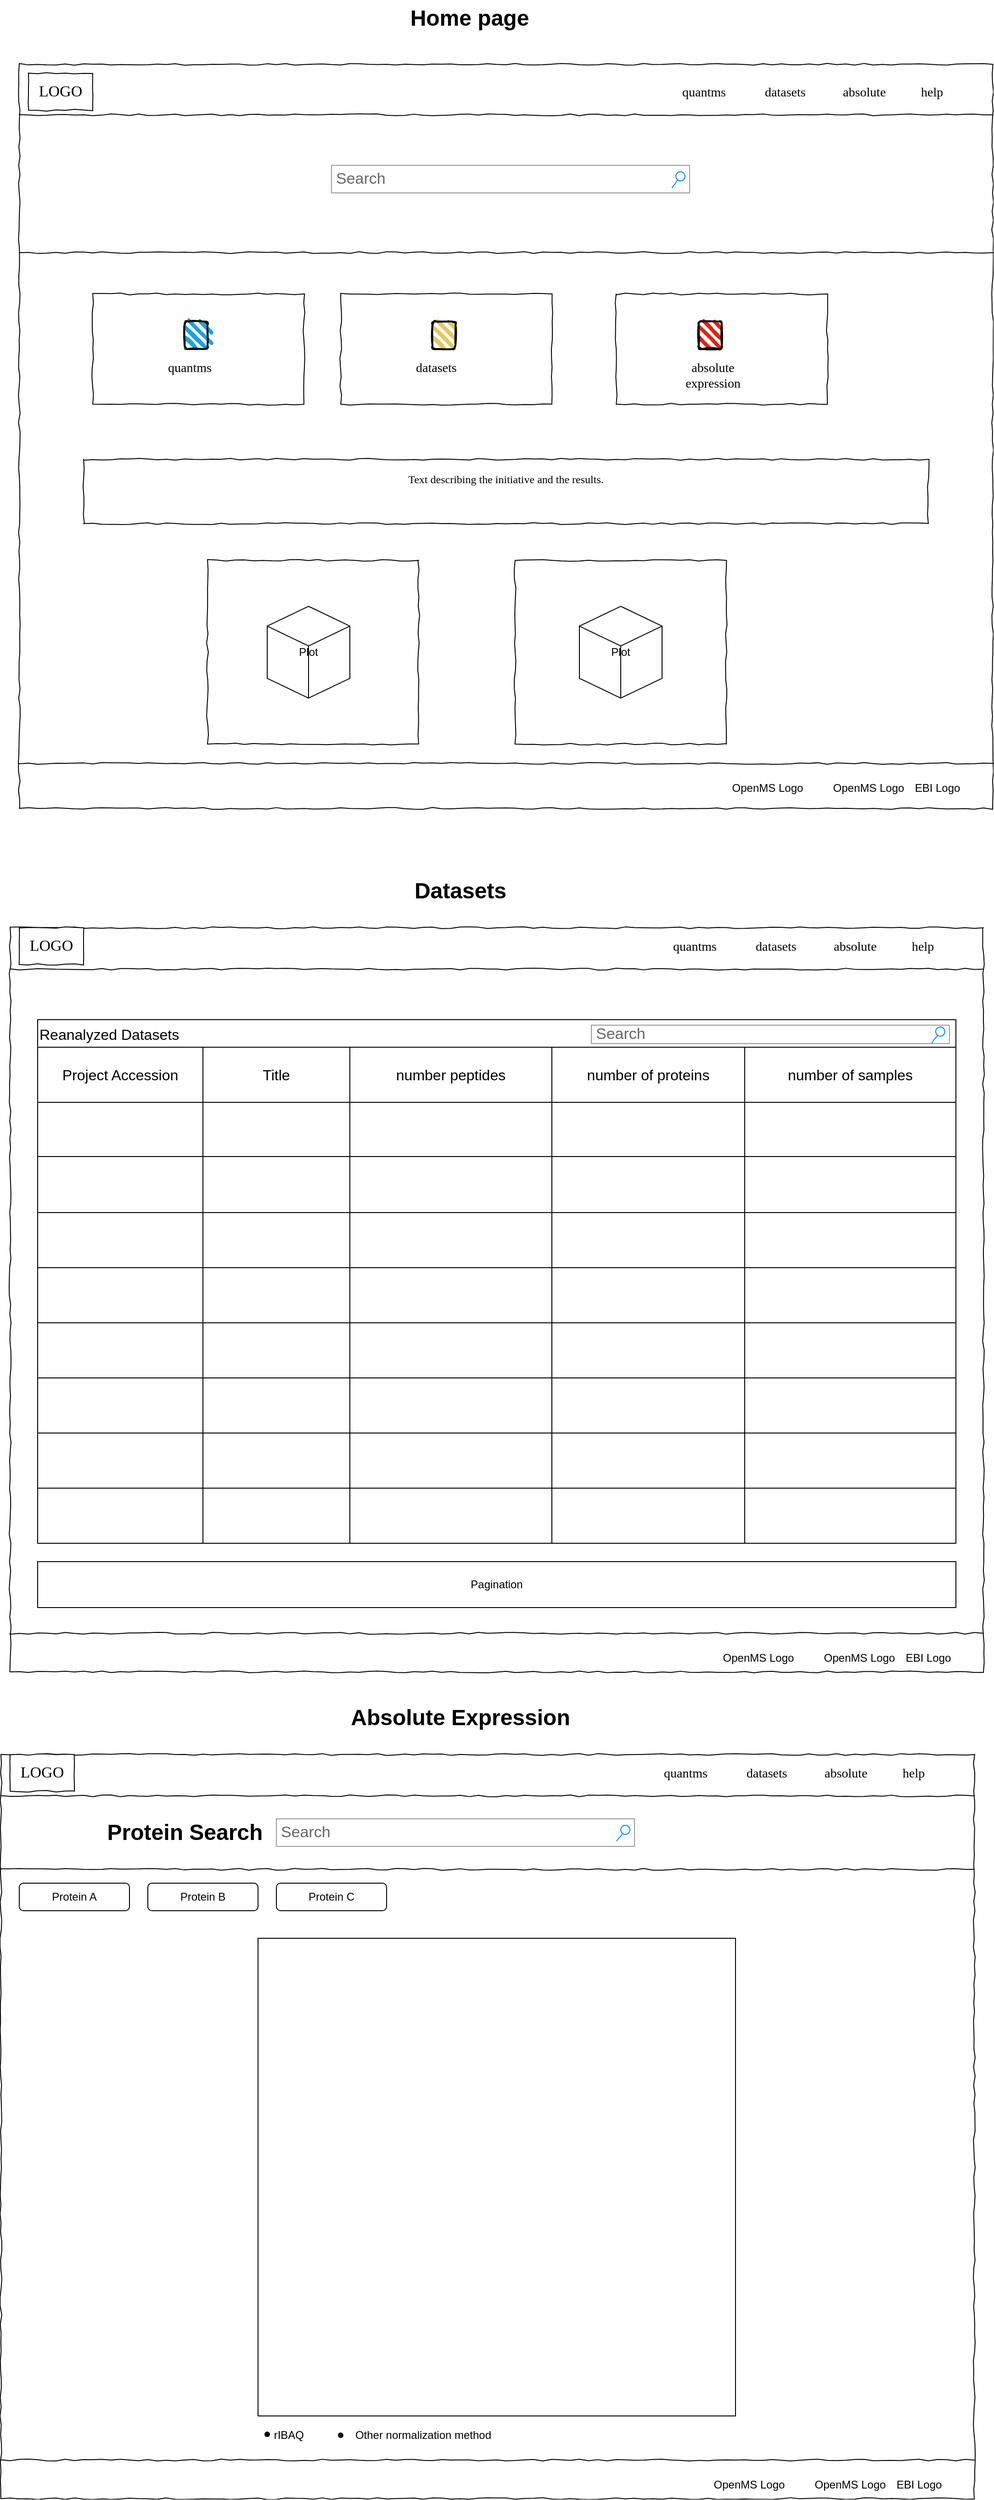 <mxfile version="21.6.5" type="github">
  <diagram name="Page-1" id="03018318-947c-dd8e-b7a3-06fadd420f32">
    <mxGraphModel dx="2074" dy="2013" grid="1" gridSize="10" guides="1" tooltips="1" connect="1" arrows="1" fold="1" page="1" pageScale="1" pageWidth="1100" pageHeight="850" background="#ffffff" math="0" shadow="0">
      <root>
        <mxCell id="0" />
        <mxCell id="1" parent="0" />
        <mxCell id="677b7b8949515195-1" value="" style="whiteSpace=wrap;html=1;rounded=0;shadow=0;labelBackgroundColor=none;strokeColor=#000000;strokeWidth=1;fillColor=none;fontFamily=Verdana;fontSize=12;fontColor=#000000;align=center;comic=1;" parent="1" vertex="1">
          <mxGeometry x="20" y="20" width="1060" height="810" as="geometry" />
        </mxCell>
        <mxCell id="677b7b8949515195-3" value="Search" style="strokeWidth=1;shadow=0;dashed=0;align=center;html=1;shape=mxgraph.mockup.forms.searchBox;strokeColor=#999999;mainText=;strokeColor2=#008cff;fontColor=#666666;fontSize=17;align=left;spacingLeft=3;rounded=0;labelBackgroundColor=none;comic=1;" parent="1" vertex="1">
          <mxGeometry x="360" y="130" width="390" height="30" as="geometry" />
        </mxCell>
        <mxCell id="677b7b8949515195-15" value="&lt;div style=&quot;text-align: justify&quot;&gt;Text describing the initiative and the results.&lt;/div&gt;" style="whiteSpace=wrap;html=1;rounded=0;shadow=0;labelBackgroundColor=none;strokeWidth=1;fillColor=none;fontFamily=Verdana;fontSize=12;align=center;verticalAlign=top;spacing=10;comic=1;" parent="1" vertex="1">
          <mxGeometry x="90" y="450" width="920" height="70" as="geometry" />
        </mxCell>
        <mxCell id="yzn5Dcp2r0DAvpw1gpCk-1" value="" style="line;strokeWidth=1;html=1;rounded=0;shadow=0;labelBackgroundColor=none;fillColor=none;fontFamily=Verdana;fontSize=14;fontColor=#000000;align=center;comic=1;" vertex="1" parent="1">
          <mxGeometry x="20" y="200" width="1060" height="50" as="geometry" />
        </mxCell>
        <mxCell id="yzn5Dcp2r0DAvpw1gpCk-4" value="" style="group" vertex="1" connectable="0" parent="1">
          <mxGeometry x="100" y="270" width="230" height="120" as="geometry" />
        </mxCell>
        <mxCell id="677b7b8949515195-26" value="" style="whiteSpace=wrap;html=1;rounded=0;shadow=0;labelBackgroundColor=none;strokeWidth=1;fillColor=none;fontFamily=Verdana;fontSize=12;align=center;comic=1;" parent="yzn5Dcp2r0DAvpw1gpCk-4" vertex="1">
          <mxGeometry width="230" height="120" as="geometry" />
        </mxCell>
        <mxCell id="677b7b8949515195-42" value="quantms" style="text;html=1;points=[];align=left;verticalAlign=top;spacingTop=-4;fontSize=14;fontFamily=Verdana" parent="yzn5Dcp2r0DAvpw1gpCk-4" vertex="1">
          <mxGeometry x="80" y="70" width="70" height="20" as="geometry" />
        </mxCell>
        <mxCell id="yzn5Dcp2r0DAvpw1gpCk-3" value="" style="rounded=1;whiteSpace=wrap;html=1;strokeWidth=2;fillWeight=4;hachureGap=8;hachureAngle=45;fillColor=#1ba1e2;sketch=1;" vertex="1" parent="yzn5Dcp2r0DAvpw1gpCk-4">
          <mxGeometry x="100" y="30" width="25" height="30" as="geometry" />
        </mxCell>
        <mxCell id="yzn5Dcp2r0DAvpw1gpCk-5" value="" style="group" vertex="1" connectable="0" parent="1">
          <mxGeometry x="370" y="270" width="230" height="120" as="geometry" />
        </mxCell>
        <mxCell id="yzn5Dcp2r0DAvpw1gpCk-6" value="" style="whiteSpace=wrap;html=1;rounded=0;shadow=0;labelBackgroundColor=none;strokeWidth=1;fillColor=none;fontFamily=Verdana;fontSize=12;align=center;comic=1;" vertex="1" parent="yzn5Dcp2r0DAvpw1gpCk-5">
          <mxGeometry width="230" height="120" as="geometry" />
        </mxCell>
        <mxCell id="yzn5Dcp2r0DAvpw1gpCk-7" value="datasets" style="text;html=1;points=[];align=left;verticalAlign=top;spacingTop=-4;fontSize=14;fontFamily=Verdana" vertex="1" parent="yzn5Dcp2r0DAvpw1gpCk-5">
          <mxGeometry x="80" y="70" width="70" height="20" as="geometry" />
        </mxCell>
        <mxCell id="yzn5Dcp2r0DAvpw1gpCk-8" value="" style="rounded=1;whiteSpace=wrap;html=1;strokeWidth=2;fillWeight=4;hachureGap=8;hachureAngle=45;fillColor=#E2C861;sketch=1;" vertex="1" parent="yzn5Dcp2r0DAvpw1gpCk-5">
          <mxGeometry x="100" y="30" width="25" height="30" as="geometry" />
        </mxCell>
        <mxCell id="yzn5Dcp2r0DAvpw1gpCk-9" value="" style="group" vertex="1" connectable="0" parent="1">
          <mxGeometry x="660" y="270" width="230" height="120" as="geometry" />
        </mxCell>
        <mxCell id="yzn5Dcp2r0DAvpw1gpCk-10" value="" style="whiteSpace=wrap;html=1;rounded=0;shadow=0;labelBackgroundColor=none;strokeWidth=1;fillColor=none;fontFamily=Verdana;fontSize=12;align=center;comic=1;" vertex="1" parent="yzn5Dcp2r0DAvpw1gpCk-9">
          <mxGeometry x="10" width="230" height="120" as="geometry" />
        </mxCell>
        <mxCell id="yzn5Dcp2r0DAvpw1gpCk-11" value="absolute &lt;br&gt;expression" style="text;html=1;points=[];align=center;verticalAlign=top;spacingTop=-4;fontSize=14;fontFamily=Verdana" vertex="1" parent="yzn5Dcp2r0DAvpw1gpCk-9">
          <mxGeometry x="80" y="70" width="70" height="20" as="geometry" />
        </mxCell>
        <mxCell id="yzn5Dcp2r0DAvpw1gpCk-12" value="" style="rounded=1;whiteSpace=wrap;html=1;strokeWidth=2;fillWeight=4;hachureGap=8;hachureAngle=45;fillColor=#E2230E;sketch=1;" vertex="1" parent="yzn5Dcp2r0DAvpw1gpCk-9">
          <mxGeometry x="100" y="30" width="25" height="30" as="geometry" />
        </mxCell>
        <mxCell id="yzn5Dcp2r0DAvpw1gpCk-14" value="" style="whiteSpace=wrap;html=1;rounded=0;shadow=0;labelBackgroundColor=none;strokeWidth=1;fillColor=none;fontFamily=Verdana;fontSize=12;align=center;comic=1;" vertex="1" parent="1">
          <mxGeometry x="225" y="560" width="230" height="200" as="geometry" />
        </mxCell>
        <mxCell id="yzn5Dcp2r0DAvpw1gpCk-17" value="" style="whiteSpace=wrap;html=1;rounded=0;shadow=0;labelBackgroundColor=none;strokeWidth=1;fillColor=none;fontFamily=Verdana;fontSize=12;align=center;comic=1;" vertex="1" parent="1">
          <mxGeometry x="560" y="560" width="230" height="200" as="geometry" />
        </mxCell>
        <mxCell id="yzn5Dcp2r0DAvpw1gpCk-18" value="Plot" style="html=1;whiteSpace=wrap;shape=isoCube2;backgroundOutline=1;isoAngle=15;" vertex="1" parent="1">
          <mxGeometry x="290" y="610" width="90" height="100" as="geometry" />
        </mxCell>
        <mxCell id="yzn5Dcp2r0DAvpw1gpCk-19" value="Plot" style="html=1;whiteSpace=wrap;shape=isoCube2;backgroundOutline=1;isoAngle=15;" vertex="1" parent="1">
          <mxGeometry x="630" y="610" width="90" height="100" as="geometry" />
        </mxCell>
        <mxCell id="yzn5Dcp2r0DAvpw1gpCk-23" value="Home page" style="text;strokeColor=none;fillColor=none;html=1;fontSize=24;fontStyle=1;verticalAlign=middle;align=center;" vertex="1" parent="1">
          <mxGeometry x="460" y="-50" width="100" height="40" as="geometry" />
        </mxCell>
        <mxCell id="yzn5Dcp2r0DAvpw1gpCk-24" value="Datasets" style="text;strokeColor=none;fillColor=none;html=1;fontSize=24;fontStyle=1;verticalAlign=middle;align=center;" vertex="1" parent="1">
          <mxGeometry x="450" y="900" width="100" height="40" as="geometry" />
        </mxCell>
        <mxCell id="yzn5Dcp2r0DAvpw1gpCk-28" value="" style="group" vertex="1" connectable="0" parent="1">
          <mxGeometry x="20" y="30" width="1060" height="50" as="geometry" />
        </mxCell>
        <mxCell id="677b7b8949515195-2" value="LOGO" style="whiteSpace=wrap;html=1;rounded=0;shadow=0;labelBackgroundColor=none;strokeWidth=1;fontFamily=Verdana;fontSize=17;align=center;comic=1;" parent="yzn5Dcp2r0DAvpw1gpCk-28" vertex="1">
          <mxGeometry x="10" width="70" height="40" as="geometry" />
        </mxCell>
        <mxCell id="677b7b8949515195-4" value="quantms" style="text;html=1;points=[];align=left;verticalAlign=top;spacingTop=-4;fontSize=14;fontFamily=Verdana" parent="yzn5Dcp2r0DAvpw1gpCk-28" vertex="1">
          <mxGeometry x="720" y="10" width="60" height="20" as="geometry" />
        </mxCell>
        <mxCell id="677b7b8949515195-5" value="datasets" style="text;html=1;points=[];align=left;verticalAlign=top;spacingTop=-4;fontSize=14;fontFamily=Verdana" parent="yzn5Dcp2r0DAvpw1gpCk-28" vertex="1">
          <mxGeometry x="810" y="10" width="60" height="20" as="geometry" />
        </mxCell>
        <mxCell id="677b7b8949515195-6" value="absolute" style="text;html=1;points=[];align=left;verticalAlign=top;spacingTop=-4;fontSize=14;fontFamily=Verdana" parent="yzn5Dcp2r0DAvpw1gpCk-28" vertex="1">
          <mxGeometry x="895" y="10" width="60" height="20" as="geometry" />
        </mxCell>
        <mxCell id="677b7b8949515195-7" value="help" style="text;html=1;points=[];align=left;verticalAlign=top;spacingTop=-4;fontSize=14;fontFamily=Verdana" parent="yzn5Dcp2r0DAvpw1gpCk-28" vertex="1">
          <mxGeometry x="980" y="10" width="60" height="20" as="geometry" />
        </mxCell>
        <mxCell id="677b7b8949515195-9" value="" style="line;strokeWidth=1;html=1;rounded=0;shadow=0;labelBackgroundColor=none;fillColor=none;fontFamily=Verdana;fontSize=14;fontColor=#000000;align=center;comic=1;" parent="yzn5Dcp2r0DAvpw1gpCk-28" vertex="1">
          <mxGeometry y="40" width="1060" height="10" as="geometry" />
        </mxCell>
        <mxCell id="yzn5Dcp2r0DAvpw1gpCk-81" value="" style="group" vertex="1" connectable="0" parent="1">
          <mxGeometry x="20" y="776" width="1060" height="47" as="geometry" />
        </mxCell>
        <mxCell id="yzn5Dcp2r0DAvpw1gpCk-20" value="EBI Logo" style="text;html=1;strokeColor=none;fillColor=none;align=center;verticalAlign=middle;whiteSpace=wrap;rounded=0;" vertex="1" parent="yzn5Dcp2r0DAvpw1gpCk-81">
          <mxGeometry x="970" y="17" width="60" height="30" as="geometry" />
        </mxCell>
        <mxCell id="yzn5Dcp2r0DAvpw1gpCk-21" value="OpenMS Logo" style="text;html=1;strokeColor=none;fillColor=none;align=center;verticalAlign=middle;whiteSpace=wrap;rounded=0;" vertex="1" parent="yzn5Dcp2r0DAvpw1gpCk-81">
          <mxGeometry x="860" y="17" width="130" height="30" as="geometry" />
        </mxCell>
        <mxCell id="yzn5Dcp2r0DAvpw1gpCk-22" value="OpenMS Logo" style="text;html=1;strokeColor=none;fillColor=none;align=center;verticalAlign=middle;whiteSpace=wrap;rounded=0;" vertex="1" parent="yzn5Dcp2r0DAvpw1gpCk-81">
          <mxGeometry x="750" y="17" width="130" height="30" as="geometry" />
        </mxCell>
        <mxCell id="yzn5Dcp2r0DAvpw1gpCk-80" value="" style="line;strokeWidth=1;html=1;rounded=0;shadow=0;labelBackgroundColor=none;fillColor=none;fontFamily=Verdana;fontSize=14;fontColor=#000000;align=center;comic=1;" vertex="1" parent="yzn5Dcp2r0DAvpw1gpCk-81">
          <mxGeometry width="1060" height="10" as="geometry" />
        </mxCell>
        <mxCell id="yzn5Dcp2r0DAvpw1gpCk-105" value="Absolute Expression" style="text;strokeColor=none;fillColor=none;html=1;fontSize=24;fontStyle=1;verticalAlign=middle;align=center;" vertex="1" parent="1">
          <mxGeometry x="450" y="1800" width="100" height="40" as="geometry" />
        </mxCell>
        <mxCell id="yzn5Dcp2r0DAvpw1gpCk-106" value="" style="group" vertex="1" connectable="0" parent="1">
          <mxGeometry x="10" y="960" width="1060" height="810" as="geometry" />
        </mxCell>
        <mxCell id="yzn5Dcp2r0DAvpw1gpCk-26" value="" style="whiteSpace=wrap;html=1;rounded=0;shadow=0;labelBackgroundColor=none;strokeColor=#000000;strokeWidth=1;fillColor=none;fontFamily=Verdana;fontSize=12;fontColor=#000000;align=center;comic=1;" vertex="1" parent="yzn5Dcp2r0DAvpw1gpCk-106">
          <mxGeometry width="1060" height="810" as="geometry" />
        </mxCell>
        <mxCell id="yzn5Dcp2r0DAvpw1gpCk-30" value="" style="group" vertex="1" connectable="0" parent="yzn5Dcp2r0DAvpw1gpCk-106">
          <mxGeometry width="1060" height="50" as="geometry" />
        </mxCell>
        <mxCell id="yzn5Dcp2r0DAvpw1gpCk-31" value="LOGO" style="whiteSpace=wrap;html=1;rounded=0;shadow=0;labelBackgroundColor=none;strokeWidth=1;fontFamily=Verdana;fontSize=17;align=center;comic=1;" vertex="1" parent="yzn5Dcp2r0DAvpw1gpCk-30">
          <mxGeometry x="10" width="70" height="40" as="geometry" />
        </mxCell>
        <mxCell id="yzn5Dcp2r0DAvpw1gpCk-32" value="quantms" style="text;html=1;points=[];align=left;verticalAlign=top;spacingTop=-4;fontSize=14;fontFamily=Verdana" vertex="1" parent="yzn5Dcp2r0DAvpw1gpCk-30">
          <mxGeometry x="720" y="10" width="60" height="20" as="geometry" />
        </mxCell>
        <mxCell id="yzn5Dcp2r0DAvpw1gpCk-33" value="datasets" style="text;html=1;points=[];align=left;verticalAlign=top;spacingTop=-4;fontSize=14;fontFamily=Verdana" vertex="1" parent="yzn5Dcp2r0DAvpw1gpCk-30">
          <mxGeometry x="810" y="10" width="60" height="20" as="geometry" />
        </mxCell>
        <mxCell id="yzn5Dcp2r0DAvpw1gpCk-34" value="absolute" style="text;html=1;points=[];align=left;verticalAlign=top;spacingTop=-4;fontSize=14;fontFamily=Verdana" vertex="1" parent="yzn5Dcp2r0DAvpw1gpCk-30">
          <mxGeometry x="895" y="10" width="60" height="20" as="geometry" />
        </mxCell>
        <mxCell id="yzn5Dcp2r0DAvpw1gpCk-35" value="help" style="text;html=1;points=[];align=left;verticalAlign=top;spacingTop=-4;fontSize=14;fontFamily=Verdana" vertex="1" parent="yzn5Dcp2r0DAvpw1gpCk-30">
          <mxGeometry x="980" y="10" width="60" height="20" as="geometry" />
        </mxCell>
        <mxCell id="yzn5Dcp2r0DAvpw1gpCk-36" value="" style="line;strokeWidth=1;html=1;rounded=0;shadow=0;labelBackgroundColor=none;fillColor=none;fontFamily=Verdana;fontSize=14;fontColor=#000000;align=center;comic=1;" vertex="1" parent="yzn5Dcp2r0DAvpw1gpCk-30">
          <mxGeometry y="40" width="1060" height="10" as="geometry" />
        </mxCell>
        <mxCell id="yzn5Dcp2r0DAvpw1gpCk-37" value="Reanalyzed Datasets" style="shape=table;startSize=30;container=1;collapsible=0;childLayout=tableLayout;strokeColor=default;fontSize=16;align=left;" vertex="1" parent="yzn5Dcp2r0DAvpw1gpCk-106">
          <mxGeometry x="30" y="100" width="1000" height="570" as="geometry" />
        </mxCell>
        <mxCell id="yzn5Dcp2r0DAvpw1gpCk-38" value="" style="shape=tableRow;horizontal=0;startSize=0;swimlaneHead=0;swimlaneBody=0;strokeColor=inherit;top=0;left=0;bottom=0;right=0;collapsible=0;dropTarget=0;fillColor=none;points=[[0,0.5],[1,0.5]];portConstraint=eastwest;fontSize=16;" vertex="1" parent="yzn5Dcp2r0DAvpw1gpCk-37">
          <mxGeometry y="30" width="1000" height="60" as="geometry" />
        </mxCell>
        <mxCell id="yzn5Dcp2r0DAvpw1gpCk-39" value="Project Accession" style="shape=partialRectangle;html=1;whiteSpace=wrap;connectable=0;strokeColor=inherit;overflow=hidden;fillColor=none;top=0;left=0;bottom=0;right=0;pointerEvents=1;fontSize=16;" vertex="1" parent="yzn5Dcp2r0DAvpw1gpCk-38">
          <mxGeometry width="180" height="60" as="geometry">
            <mxRectangle width="180" height="60" as="alternateBounds" />
          </mxGeometry>
        </mxCell>
        <mxCell id="yzn5Dcp2r0DAvpw1gpCk-40" value="Title" style="shape=partialRectangle;html=1;whiteSpace=wrap;connectable=0;strokeColor=inherit;overflow=hidden;fillColor=none;top=0;left=0;bottom=0;right=0;pointerEvents=1;fontSize=16;" vertex="1" parent="yzn5Dcp2r0DAvpw1gpCk-38">
          <mxGeometry x="180" width="160" height="60" as="geometry">
            <mxRectangle width="160" height="60" as="alternateBounds" />
          </mxGeometry>
        </mxCell>
        <mxCell id="yzn5Dcp2r0DAvpw1gpCk-51" value="number peptides" style="shape=partialRectangle;html=1;whiteSpace=wrap;connectable=0;strokeColor=inherit;overflow=hidden;fillColor=none;top=0;left=0;bottom=0;right=0;pointerEvents=1;fontSize=16;" vertex="1" parent="yzn5Dcp2r0DAvpw1gpCk-38">
          <mxGeometry x="340" width="220" height="60" as="geometry">
            <mxRectangle width="220" height="60" as="alternateBounds" />
          </mxGeometry>
        </mxCell>
        <mxCell id="yzn5Dcp2r0DAvpw1gpCk-54" value="number of proteins" style="shape=partialRectangle;html=1;whiteSpace=wrap;connectable=0;strokeColor=inherit;overflow=hidden;fillColor=none;top=0;left=0;bottom=0;right=0;pointerEvents=1;fontSize=16;" vertex="1" parent="yzn5Dcp2r0DAvpw1gpCk-38">
          <mxGeometry x="560" width="210" height="60" as="geometry">
            <mxRectangle width="210" height="60" as="alternateBounds" />
          </mxGeometry>
        </mxCell>
        <mxCell id="yzn5Dcp2r0DAvpw1gpCk-57" value="number of samples" style="shape=partialRectangle;html=1;whiteSpace=wrap;connectable=0;strokeColor=inherit;overflow=hidden;fillColor=none;top=0;left=0;bottom=0;right=0;pointerEvents=1;fontSize=16;" vertex="1" parent="yzn5Dcp2r0DAvpw1gpCk-38">
          <mxGeometry x="770" width="230" height="60" as="geometry">
            <mxRectangle width="230" height="60" as="alternateBounds" />
          </mxGeometry>
        </mxCell>
        <mxCell id="yzn5Dcp2r0DAvpw1gpCk-42" value="" style="shape=tableRow;horizontal=0;startSize=0;swimlaneHead=0;swimlaneBody=0;strokeColor=inherit;top=0;left=0;bottom=0;right=0;collapsible=0;dropTarget=0;fillColor=none;points=[[0,0.5],[1,0.5]];portConstraint=eastwest;fontSize=16;" vertex="1" parent="yzn5Dcp2r0DAvpw1gpCk-37">
          <mxGeometry y="90" width="1000" height="59" as="geometry" />
        </mxCell>
        <mxCell id="yzn5Dcp2r0DAvpw1gpCk-43" value="" style="shape=partialRectangle;html=1;whiteSpace=wrap;connectable=0;strokeColor=inherit;overflow=hidden;fillColor=none;top=0;left=0;bottom=0;right=0;pointerEvents=1;fontSize=16;" vertex="1" parent="yzn5Dcp2r0DAvpw1gpCk-42">
          <mxGeometry width="180" height="59" as="geometry">
            <mxRectangle width="180" height="59" as="alternateBounds" />
          </mxGeometry>
        </mxCell>
        <mxCell id="yzn5Dcp2r0DAvpw1gpCk-44" value="" style="shape=partialRectangle;html=1;whiteSpace=wrap;connectable=0;strokeColor=inherit;overflow=hidden;fillColor=none;top=0;left=0;bottom=0;right=0;pointerEvents=1;fontSize=16;" vertex="1" parent="yzn5Dcp2r0DAvpw1gpCk-42">
          <mxGeometry x="180" width="160" height="59" as="geometry">
            <mxRectangle width="160" height="59" as="alternateBounds" />
          </mxGeometry>
        </mxCell>
        <mxCell id="yzn5Dcp2r0DAvpw1gpCk-52" style="shape=partialRectangle;html=1;whiteSpace=wrap;connectable=0;strokeColor=inherit;overflow=hidden;fillColor=none;top=0;left=0;bottom=0;right=0;pointerEvents=1;fontSize=16;" vertex="1" parent="yzn5Dcp2r0DAvpw1gpCk-42">
          <mxGeometry x="340" width="220" height="59" as="geometry">
            <mxRectangle width="220" height="59" as="alternateBounds" />
          </mxGeometry>
        </mxCell>
        <mxCell id="yzn5Dcp2r0DAvpw1gpCk-55" style="shape=partialRectangle;html=1;whiteSpace=wrap;connectable=0;strokeColor=inherit;overflow=hidden;fillColor=none;top=0;left=0;bottom=0;right=0;pointerEvents=1;fontSize=16;" vertex="1" parent="yzn5Dcp2r0DAvpw1gpCk-42">
          <mxGeometry x="560" width="210" height="59" as="geometry">
            <mxRectangle width="210" height="59" as="alternateBounds" />
          </mxGeometry>
        </mxCell>
        <mxCell id="yzn5Dcp2r0DAvpw1gpCk-58" style="shape=partialRectangle;html=1;whiteSpace=wrap;connectable=0;strokeColor=inherit;overflow=hidden;fillColor=none;top=0;left=0;bottom=0;right=0;pointerEvents=1;fontSize=16;" vertex="1" parent="yzn5Dcp2r0DAvpw1gpCk-42">
          <mxGeometry x="770" width="230" height="59" as="geometry">
            <mxRectangle width="230" height="59" as="alternateBounds" />
          </mxGeometry>
        </mxCell>
        <mxCell id="yzn5Dcp2r0DAvpw1gpCk-46" value="" style="shape=tableRow;horizontal=0;startSize=0;swimlaneHead=0;swimlaneBody=0;strokeColor=inherit;top=0;left=0;bottom=0;right=0;collapsible=0;dropTarget=0;fillColor=none;points=[[0,0.5],[1,0.5]];portConstraint=eastwest;fontSize=16;" vertex="1" parent="yzn5Dcp2r0DAvpw1gpCk-37">
          <mxGeometry y="149" width="1000" height="61" as="geometry" />
        </mxCell>
        <mxCell id="yzn5Dcp2r0DAvpw1gpCk-47" value="" style="shape=partialRectangle;html=1;whiteSpace=wrap;connectable=0;strokeColor=inherit;overflow=hidden;fillColor=none;top=0;left=0;bottom=0;right=0;pointerEvents=1;fontSize=16;" vertex="1" parent="yzn5Dcp2r0DAvpw1gpCk-46">
          <mxGeometry width="180" height="61" as="geometry">
            <mxRectangle width="180" height="61" as="alternateBounds" />
          </mxGeometry>
        </mxCell>
        <mxCell id="yzn5Dcp2r0DAvpw1gpCk-48" value="" style="shape=partialRectangle;html=1;whiteSpace=wrap;connectable=0;strokeColor=inherit;overflow=hidden;fillColor=none;top=0;left=0;bottom=0;right=0;pointerEvents=1;fontSize=16;" vertex="1" parent="yzn5Dcp2r0DAvpw1gpCk-46">
          <mxGeometry x="180" width="160" height="61" as="geometry">
            <mxRectangle width="160" height="61" as="alternateBounds" />
          </mxGeometry>
        </mxCell>
        <mxCell id="yzn5Dcp2r0DAvpw1gpCk-53" style="shape=partialRectangle;html=1;whiteSpace=wrap;connectable=0;strokeColor=inherit;overflow=hidden;fillColor=none;top=0;left=0;bottom=0;right=0;pointerEvents=1;fontSize=16;" vertex="1" parent="yzn5Dcp2r0DAvpw1gpCk-46">
          <mxGeometry x="340" width="220" height="61" as="geometry">
            <mxRectangle width="220" height="61" as="alternateBounds" />
          </mxGeometry>
        </mxCell>
        <mxCell id="yzn5Dcp2r0DAvpw1gpCk-56" style="shape=partialRectangle;html=1;whiteSpace=wrap;connectable=0;strokeColor=inherit;overflow=hidden;fillColor=none;top=0;left=0;bottom=0;right=0;pointerEvents=1;fontSize=16;" vertex="1" parent="yzn5Dcp2r0DAvpw1gpCk-46">
          <mxGeometry x="560" width="210" height="61" as="geometry">
            <mxRectangle width="210" height="61" as="alternateBounds" />
          </mxGeometry>
        </mxCell>
        <mxCell id="yzn5Dcp2r0DAvpw1gpCk-59" style="shape=partialRectangle;html=1;whiteSpace=wrap;connectable=0;strokeColor=inherit;overflow=hidden;fillColor=none;top=0;left=0;bottom=0;right=0;pointerEvents=1;fontSize=16;" vertex="1" parent="yzn5Dcp2r0DAvpw1gpCk-46">
          <mxGeometry x="770" width="230" height="61" as="geometry">
            <mxRectangle width="230" height="61" as="alternateBounds" />
          </mxGeometry>
        </mxCell>
        <mxCell id="yzn5Dcp2r0DAvpw1gpCk-60" style="shape=tableRow;horizontal=0;startSize=0;swimlaneHead=0;swimlaneBody=0;strokeColor=inherit;top=0;left=0;bottom=0;right=0;collapsible=0;dropTarget=0;fillColor=none;points=[[0,0.5],[1,0.5]];portConstraint=eastwest;fontSize=16;" vertex="1" parent="yzn5Dcp2r0DAvpw1gpCk-37">
          <mxGeometry y="210" width="1000" height="60" as="geometry" />
        </mxCell>
        <mxCell id="yzn5Dcp2r0DAvpw1gpCk-61" style="shape=partialRectangle;html=1;whiteSpace=wrap;connectable=0;strokeColor=inherit;overflow=hidden;fillColor=none;top=0;left=0;bottom=0;right=0;pointerEvents=1;fontSize=16;" vertex="1" parent="yzn5Dcp2r0DAvpw1gpCk-60">
          <mxGeometry width="180" height="60" as="geometry">
            <mxRectangle width="180" height="60" as="alternateBounds" />
          </mxGeometry>
        </mxCell>
        <mxCell id="yzn5Dcp2r0DAvpw1gpCk-62" style="shape=partialRectangle;html=1;whiteSpace=wrap;connectable=0;strokeColor=inherit;overflow=hidden;fillColor=none;top=0;left=0;bottom=0;right=0;pointerEvents=1;fontSize=16;" vertex="1" parent="yzn5Dcp2r0DAvpw1gpCk-60">
          <mxGeometry x="180" width="160" height="60" as="geometry">
            <mxRectangle width="160" height="60" as="alternateBounds" />
          </mxGeometry>
        </mxCell>
        <mxCell id="yzn5Dcp2r0DAvpw1gpCk-63" style="shape=partialRectangle;html=1;whiteSpace=wrap;connectable=0;strokeColor=inherit;overflow=hidden;fillColor=none;top=0;left=0;bottom=0;right=0;pointerEvents=1;fontSize=16;" vertex="1" parent="yzn5Dcp2r0DAvpw1gpCk-60">
          <mxGeometry x="340" width="220" height="60" as="geometry">
            <mxRectangle width="220" height="60" as="alternateBounds" />
          </mxGeometry>
        </mxCell>
        <mxCell id="yzn5Dcp2r0DAvpw1gpCk-64" style="shape=partialRectangle;html=1;whiteSpace=wrap;connectable=0;strokeColor=inherit;overflow=hidden;fillColor=none;top=0;left=0;bottom=0;right=0;pointerEvents=1;fontSize=16;" vertex="1" parent="yzn5Dcp2r0DAvpw1gpCk-60">
          <mxGeometry x="560" width="210" height="60" as="geometry">
            <mxRectangle width="210" height="60" as="alternateBounds" />
          </mxGeometry>
        </mxCell>
        <mxCell id="yzn5Dcp2r0DAvpw1gpCk-65" style="shape=partialRectangle;html=1;whiteSpace=wrap;connectable=0;strokeColor=inherit;overflow=hidden;fillColor=none;top=0;left=0;bottom=0;right=0;pointerEvents=1;fontSize=16;" vertex="1" parent="yzn5Dcp2r0DAvpw1gpCk-60">
          <mxGeometry x="770" width="230" height="60" as="geometry">
            <mxRectangle width="230" height="60" as="alternateBounds" />
          </mxGeometry>
        </mxCell>
        <mxCell id="yzn5Dcp2r0DAvpw1gpCk-66" style="shape=tableRow;horizontal=0;startSize=0;swimlaneHead=0;swimlaneBody=0;strokeColor=inherit;top=0;left=0;bottom=0;right=0;collapsible=0;dropTarget=0;fillColor=none;points=[[0,0.5],[1,0.5]];portConstraint=eastwest;fontSize=16;" vertex="1" parent="yzn5Dcp2r0DAvpw1gpCk-37">
          <mxGeometry y="270" width="1000" height="60" as="geometry" />
        </mxCell>
        <mxCell id="yzn5Dcp2r0DAvpw1gpCk-67" style="shape=partialRectangle;html=1;whiteSpace=wrap;connectable=0;strokeColor=inherit;overflow=hidden;fillColor=none;top=0;left=0;bottom=0;right=0;pointerEvents=1;fontSize=16;" vertex="1" parent="yzn5Dcp2r0DAvpw1gpCk-66">
          <mxGeometry width="180" height="60" as="geometry">
            <mxRectangle width="180" height="60" as="alternateBounds" />
          </mxGeometry>
        </mxCell>
        <mxCell id="yzn5Dcp2r0DAvpw1gpCk-68" style="shape=partialRectangle;html=1;whiteSpace=wrap;connectable=0;strokeColor=inherit;overflow=hidden;fillColor=none;top=0;left=0;bottom=0;right=0;pointerEvents=1;fontSize=16;" vertex="1" parent="yzn5Dcp2r0DAvpw1gpCk-66">
          <mxGeometry x="180" width="160" height="60" as="geometry">
            <mxRectangle width="160" height="60" as="alternateBounds" />
          </mxGeometry>
        </mxCell>
        <mxCell id="yzn5Dcp2r0DAvpw1gpCk-69" style="shape=partialRectangle;html=1;whiteSpace=wrap;connectable=0;strokeColor=inherit;overflow=hidden;fillColor=none;top=0;left=0;bottom=0;right=0;pointerEvents=1;fontSize=16;" vertex="1" parent="yzn5Dcp2r0DAvpw1gpCk-66">
          <mxGeometry x="340" width="220" height="60" as="geometry">
            <mxRectangle width="220" height="60" as="alternateBounds" />
          </mxGeometry>
        </mxCell>
        <mxCell id="yzn5Dcp2r0DAvpw1gpCk-70" style="shape=partialRectangle;html=1;whiteSpace=wrap;connectable=0;strokeColor=inherit;overflow=hidden;fillColor=none;top=0;left=0;bottom=0;right=0;pointerEvents=1;fontSize=16;" vertex="1" parent="yzn5Dcp2r0DAvpw1gpCk-66">
          <mxGeometry x="560" width="210" height="60" as="geometry">
            <mxRectangle width="210" height="60" as="alternateBounds" />
          </mxGeometry>
        </mxCell>
        <mxCell id="yzn5Dcp2r0DAvpw1gpCk-71" style="shape=partialRectangle;html=1;whiteSpace=wrap;connectable=0;strokeColor=inherit;overflow=hidden;fillColor=none;top=0;left=0;bottom=0;right=0;pointerEvents=1;fontSize=16;" vertex="1" parent="yzn5Dcp2r0DAvpw1gpCk-66">
          <mxGeometry x="770" width="230" height="60" as="geometry">
            <mxRectangle width="230" height="60" as="alternateBounds" />
          </mxGeometry>
        </mxCell>
        <mxCell id="yzn5Dcp2r0DAvpw1gpCk-72" style="shape=tableRow;horizontal=0;startSize=0;swimlaneHead=0;swimlaneBody=0;strokeColor=inherit;top=0;left=0;bottom=0;right=0;collapsible=0;dropTarget=0;fillColor=none;points=[[0,0.5],[1,0.5]];portConstraint=eastwest;fontSize=16;" vertex="1" parent="yzn5Dcp2r0DAvpw1gpCk-37">
          <mxGeometry y="330" width="1000" height="60" as="geometry" />
        </mxCell>
        <mxCell id="yzn5Dcp2r0DAvpw1gpCk-73" style="shape=partialRectangle;html=1;whiteSpace=wrap;connectable=0;strokeColor=inherit;overflow=hidden;fillColor=none;top=0;left=0;bottom=0;right=0;pointerEvents=1;fontSize=16;" vertex="1" parent="yzn5Dcp2r0DAvpw1gpCk-72">
          <mxGeometry width="180" height="60" as="geometry">
            <mxRectangle width="180" height="60" as="alternateBounds" />
          </mxGeometry>
        </mxCell>
        <mxCell id="yzn5Dcp2r0DAvpw1gpCk-74" style="shape=partialRectangle;html=1;whiteSpace=wrap;connectable=0;strokeColor=inherit;overflow=hidden;fillColor=none;top=0;left=0;bottom=0;right=0;pointerEvents=1;fontSize=16;" vertex="1" parent="yzn5Dcp2r0DAvpw1gpCk-72">
          <mxGeometry x="180" width="160" height="60" as="geometry">
            <mxRectangle width="160" height="60" as="alternateBounds" />
          </mxGeometry>
        </mxCell>
        <mxCell id="yzn5Dcp2r0DAvpw1gpCk-75" style="shape=partialRectangle;html=1;whiteSpace=wrap;connectable=0;strokeColor=inherit;overflow=hidden;fillColor=none;top=0;left=0;bottom=0;right=0;pointerEvents=1;fontSize=16;" vertex="1" parent="yzn5Dcp2r0DAvpw1gpCk-72">
          <mxGeometry x="340" width="220" height="60" as="geometry">
            <mxRectangle width="220" height="60" as="alternateBounds" />
          </mxGeometry>
        </mxCell>
        <mxCell id="yzn5Dcp2r0DAvpw1gpCk-76" style="shape=partialRectangle;html=1;whiteSpace=wrap;connectable=0;strokeColor=inherit;overflow=hidden;fillColor=none;top=0;left=0;bottom=0;right=0;pointerEvents=1;fontSize=16;" vertex="1" parent="yzn5Dcp2r0DAvpw1gpCk-72">
          <mxGeometry x="560" width="210" height="60" as="geometry">
            <mxRectangle width="210" height="60" as="alternateBounds" />
          </mxGeometry>
        </mxCell>
        <mxCell id="yzn5Dcp2r0DAvpw1gpCk-77" style="shape=partialRectangle;html=1;whiteSpace=wrap;connectable=0;strokeColor=inherit;overflow=hidden;fillColor=none;top=0;left=0;bottom=0;right=0;pointerEvents=1;fontSize=16;" vertex="1" parent="yzn5Dcp2r0DAvpw1gpCk-72">
          <mxGeometry x="770" width="230" height="60" as="geometry">
            <mxRectangle width="230" height="60" as="alternateBounds" />
          </mxGeometry>
        </mxCell>
        <mxCell id="yzn5Dcp2r0DAvpw1gpCk-87" style="shape=tableRow;horizontal=0;startSize=0;swimlaneHead=0;swimlaneBody=0;strokeColor=inherit;top=0;left=0;bottom=0;right=0;collapsible=0;dropTarget=0;fillColor=none;points=[[0,0.5],[1,0.5]];portConstraint=eastwest;fontSize=16;" vertex="1" parent="yzn5Dcp2r0DAvpw1gpCk-37">
          <mxGeometry y="390" width="1000" height="60" as="geometry" />
        </mxCell>
        <mxCell id="yzn5Dcp2r0DAvpw1gpCk-88" style="shape=partialRectangle;html=1;whiteSpace=wrap;connectable=0;strokeColor=inherit;overflow=hidden;fillColor=none;top=0;left=0;bottom=0;right=0;pointerEvents=1;fontSize=16;" vertex="1" parent="yzn5Dcp2r0DAvpw1gpCk-87">
          <mxGeometry width="180" height="60" as="geometry">
            <mxRectangle width="180" height="60" as="alternateBounds" />
          </mxGeometry>
        </mxCell>
        <mxCell id="yzn5Dcp2r0DAvpw1gpCk-89" style="shape=partialRectangle;html=1;whiteSpace=wrap;connectable=0;strokeColor=inherit;overflow=hidden;fillColor=none;top=0;left=0;bottom=0;right=0;pointerEvents=1;fontSize=16;" vertex="1" parent="yzn5Dcp2r0DAvpw1gpCk-87">
          <mxGeometry x="180" width="160" height="60" as="geometry">
            <mxRectangle width="160" height="60" as="alternateBounds" />
          </mxGeometry>
        </mxCell>
        <mxCell id="yzn5Dcp2r0DAvpw1gpCk-90" style="shape=partialRectangle;html=1;whiteSpace=wrap;connectable=0;strokeColor=inherit;overflow=hidden;fillColor=none;top=0;left=0;bottom=0;right=0;pointerEvents=1;fontSize=16;" vertex="1" parent="yzn5Dcp2r0DAvpw1gpCk-87">
          <mxGeometry x="340" width="220" height="60" as="geometry">
            <mxRectangle width="220" height="60" as="alternateBounds" />
          </mxGeometry>
        </mxCell>
        <mxCell id="yzn5Dcp2r0DAvpw1gpCk-91" style="shape=partialRectangle;html=1;whiteSpace=wrap;connectable=0;strokeColor=inherit;overflow=hidden;fillColor=none;top=0;left=0;bottom=0;right=0;pointerEvents=1;fontSize=16;" vertex="1" parent="yzn5Dcp2r0DAvpw1gpCk-87">
          <mxGeometry x="560" width="210" height="60" as="geometry">
            <mxRectangle width="210" height="60" as="alternateBounds" />
          </mxGeometry>
        </mxCell>
        <mxCell id="yzn5Dcp2r0DAvpw1gpCk-92" style="shape=partialRectangle;html=1;whiteSpace=wrap;connectable=0;strokeColor=inherit;overflow=hidden;fillColor=none;top=0;left=0;bottom=0;right=0;pointerEvents=1;fontSize=16;" vertex="1" parent="yzn5Dcp2r0DAvpw1gpCk-87">
          <mxGeometry x="770" width="230" height="60" as="geometry">
            <mxRectangle width="230" height="60" as="alternateBounds" />
          </mxGeometry>
        </mxCell>
        <mxCell id="yzn5Dcp2r0DAvpw1gpCk-93" style="shape=tableRow;horizontal=0;startSize=0;swimlaneHead=0;swimlaneBody=0;strokeColor=inherit;top=0;left=0;bottom=0;right=0;collapsible=0;dropTarget=0;fillColor=none;points=[[0,0.5],[1,0.5]];portConstraint=eastwest;fontSize=16;" vertex="1" parent="yzn5Dcp2r0DAvpw1gpCk-37">
          <mxGeometry y="450" width="1000" height="60" as="geometry" />
        </mxCell>
        <mxCell id="yzn5Dcp2r0DAvpw1gpCk-94" style="shape=partialRectangle;html=1;whiteSpace=wrap;connectable=0;strokeColor=inherit;overflow=hidden;fillColor=none;top=0;left=0;bottom=0;right=0;pointerEvents=1;fontSize=16;" vertex="1" parent="yzn5Dcp2r0DAvpw1gpCk-93">
          <mxGeometry width="180" height="60" as="geometry">
            <mxRectangle width="180" height="60" as="alternateBounds" />
          </mxGeometry>
        </mxCell>
        <mxCell id="yzn5Dcp2r0DAvpw1gpCk-95" style="shape=partialRectangle;html=1;whiteSpace=wrap;connectable=0;strokeColor=inherit;overflow=hidden;fillColor=none;top=0;left=0;bottom=0;right=0;pointerEvents=1;fontSize=16;" vertex="1" parent="yzn5Dcp2r0DAvpw1gpCk-93">
          <mxGeometry x="180" width="160" height="60" as="geometry">
            <mxRectangle width="160" height="60" as="alternateBounds" />
          </mxGeometry>
        </mxCell>
        <mxCell id="yzn5Dcp2r0DAvpw1gpCk-96" style="shape=partialRectangle;html=1;whiteSpace=wrap;connectable=0;strokeColor=inherit;overflow=hidden;fillColor=none;top=0;left=0;bottom=0;right=0;pointerEvents=1;fontSize=16;" vertex="1" parent="yzn5Dcp2r0DAvpw1gpCk-93">
          <mxGeometry x="340" width="220" height="60" as="geometry">
            <mxRectangle width="220" height="60" as="alternateBounds" />
          </mxGeometry>
        </mxCell>
        <mxCell id="yzn5Dcp2r0DAvpw1gpCk-97" style="shape=partialRectangle;html=1;whiteSpace=wrap;connectable=0;strokeColor=inherit;overflow=hidden;fillColor=none;top=0;left=0;bottom=0;right=0;pointerEvents=1;fontSize=16;" vertex="1" parent="yzn5Dcp2r0DAvpw1gpCk-93">
          <mxGeometry x="560" width="210" height="60" as="geometry">
            <mxRectangle width="210" height="60" as="alternateBounds" />
          </mxGeometry>
        </mxCell>
        <mxCell id="yzn5Dcp2r0DAvpw1gpCk-98" style="shape=partialRectangle;html=1;whiteSpace=wrap;connectable=0;strokeColor=inherit;overflow=hidden;fillColor=none;top=0;left=0;bottom=0;right=0;pointerEvents=1;fontSize=16;" vertex="1" parent="yzn5Dcp2r0DAvpw1gpCk-93">
          <mxGeometry x="770" width="230" height="60" as="geometry">
            <mxRectangle width="230" height="60" as="alternateBounds" />
          </mxGeometry>
        </mxCell>
        <mxCell id="yzn5Dcp2r0DAvpw1gpCk-99" style="shape=tableRow;horizontal=0;startSize=0;swimlaneHead=0;swimlaneBody=0;strokeColor=inherit;top=0;left=0;bottom=0;right=0;collapsible=0;dropTarget=0;fillColor=none;points=[[0,0.5],[1,0.5]];portConstraint=eastwest;fontSize=16;" vertex="1" parent="yzn5Dcp2r0DAvpw1gpCk-37">
          <mxGeometry y="510" width="1000" height="60" as="geometry" />
        </mxCell>
        <mxCell id="yzn5Dcp2r0DAvpw1gpCk-100" style="shape=partialRectangle;html=1;whiteSpace=wrap;connectable=0;strokeColor=inherit;overflow=hidden;fillColor=none;top=0;left=0;bottom=0;right=0;pointerEvents=1;fontSize=16;" vertex="1" parent="yzn5Dcp2r0DAvpw1gpCk-99">
          <mxGeometry width="180" height="60" as="geometry">
            <mxRectangle width="180" height="60" as="alternateBounds" />
          </mxGeometry>
        </mxCell>
        <mxCell id="yzn5Dcp2r0DAvpw1gpCk-101" style="shape=partialRectangle;html=1;whiteSpace=wrap;connectable=0;strokeColor=inherit;overflow=hidden;fillColor=none;top=0;left=0;bottom=0;right=0;pointerEvents=1;fontSize=16;" vertex="1" parent="yzn5Dcp2r0DAvpw1gpCk-99">
          <mxGeometry x="180" width="160" height="60" as="geometry">
            <mxRectangle width="160" height="60" as="alternateBounds" />
          </mxGeometry>
        </mxCell>
        <mxCell id="yzn5Dcp2r0DAvpw1gpCk-102" style="shape=partialRectangle;html=1;whiteSpace=wrap;connectable=0;strokeColor=inherit;overflow=hidden;fillColor=none;top=0;left=0;bottom=0;right=0;pointerEvents=1;fontSize=16;" vertex="1" parent="yzn5Dcp2r0DAvpw1gpCk-99">
          <mxGeometry x="340" width="220" height="60" as="geometry">
            <mxRectangle width="220" height="60" as="alternateBounds" />
          </mxGeometry>
        </mxCell>
        <mxCell id="yzn5Dcp2r0DAvpw1gpCk-103" style="shape=partialRectangle;html=1;whiteSpace=wrap;connectable=0;strokeColor=inherit;overflow=hidden;fillColor=none;top=0;left=0;bottom=0;right=0;pointerEvents=1;fontSize=16;" vertex="1" parent="yzn5Dcp2r0DAvpw1gpCk-99">
          <mxGeometry x="560" width="210" height="60" as="geometry">
            <mxRectangle width="210" height="60" as="alternateBounds" />
          </mxGeometry>
        </mxCell>
        <mxCell id="yzn5Dcp2r0DAvpw1gpCk-104" style="shape=partialRectangle;html=1;whiteSpace=wrap;connectable=0;strokeColor=inherit;overflow=hidden;fillColor=none;top=0;left=0;bottom=0;right=0;pointerEvents=1;fontSize=16;" vertex="1" parent="yzn5Dcp2r0DAvpw1gpCk-99">
          <mxGeometry x="770" width="230" height="60" as="geometry">
            <mxRectangle width="230" height="60" as="alternateBounds" />
          </mxGeometry>
        </mxCell>
        <mxCell id="yzn5Dcp2r0DAvpw1gpCk-50" value="Search" style="strokeWidth=1;shadow=0;dashed=0;align=center;html=1;shape=mxgraph.mockup.forms.searchBox;strokeColor=#999999;mainText=;strokeColor2=#008cff;fontColor=#666666;fontSize=17;align=left;spacingLeft=3;rounded=0;labelBackgroundColor=none;comic=1;" vertex="1" parent="yzn5Dcp2r0DAvpw1gpCk-106">
          <mxGeometry x="633" y="106" width="390" height="20" as="geometry" />
        </mxCell>
        <mxCell id="yzn5Dcp2r0DAvpw1gpCk-78" value="Pagination" style="html=1;whiteSpace=wrap;container=1;recursiveResize=0;collapsible=0;" vertex="1" parent="yzn5Dcp2r0DAvpw1gpCk-106">
          <mxGeometry x="30" y="690" width="1000" height="50" as="geometry" />
        </mxCell>
        <mxCell id="yzn5Dcp2r0DAvpw1gpCk-82" value="" style="group" vertex="1" connectable="0" parent="yzn5Dcp2r0DAvpw1gpCk-106">
          <mxGeometry y="763" width="1060" height="47" as="geometry" />
        </mxCell>
        <mxCell id="yzn5Dcp2r0DAvpw1gpCk-83" value="EBI Logo" style="text;html=1;strokeColor=none;fillColor=none;align=center;verticalAlign=middle;whiteSpace=wrap;rounded=0;" vertex="1" parent="yzn5Dcp2r0DAvpw1gpCk-82">
          <mxGeometry x="970" y="17" width="60" height="30" as="geometry" />
        </mxCell>
        <mxCell id="yzn5Dcp2r0DAvpw1gpCk-84" value="OpenMS Logo" style="text;html=1;strokeColor=none;fillColor=none;align=center;verticalAlign=middle;whiteSpace=wrap;rounded=0;" vertex="1" parent="yzn5Dcp2r0DAvpw1gpCk-82">
          <mxGeometry x="860" y="17" width="130" height="30" as="geometry" />
        </mxCell>
        <mxCell id="yzn5Dcp2r0DAvpw1gpCk-85" value="OpenMS Logo" style="text;html=1;strokeColor=none;fillColor=none;align=center;verticalAlign=middle;whiteSpace=wrap;rounded=0;" vertex="1" parent="yzn5Dcp2r0DAvpw1gpCk-82">
          <mxGeometry x="750" y="17" width="130" height="30" as="geometry" />
        </mxCell>
        <mxCell id="yzn5Dcp2r0DAvpw1gpCk-86" value="" style="line;strokeWidth=1;html=1;rounded=0;shadow=0;labelBackgroundColor=none;fillColor=none;fontFamily=Verdana;fontSize=14;fontColor=#000000;align=center;comic=1;" vertex="1" parent="yzn5Dcp2r0DAvpw1gpCk-82">
          <mxGeometry width="1060" height="10" as="geometry" />
        </mxCell>
        <mxCell id="yzn5Dcp2r0DAvpw1gpCk-107" value="" style="group" vertex="1" connectable="0" parent="1">
          <mxGeometry y="1860" width="1060" height="810" as="geometry" />
        </mxCell>
        <mxCell id="yzn5Dcp2r0DAvpw1gpCk-108" value="" style="whiteSpace=wrap;html=1;rounded=0;shadow=0;labelBackgroundColor=none;strokeColor=#000000;strokeWidth=1;fillColor=none;fontFamily=Verdana;fontSize=12;fontColor=#000000;align=center;comic=1;" vertex="1" parent="yzn5Dcp2r0DAvpw1gpCk-107">
          <mxGeometry width="1060" height="810" as="geometry" />
        </mxCell>
        <mxCell id="yzn5Dcp2r0DAvpw1gpCk-109" value="" style="group" vertex="1" connectable="0" parent="yzn5Dcp2r0DAvpw1gpCk-107">
          <mxGeometry width="1060" height="50" as="geometry" />
        </mxCell>
        <mxCell id="yzn5Dcp2r0DAvpw1gpCk-110" value="LOGO" style="whiteSpace=wrap;html=1;rounded=0;shadow=0;labelBackgroundColor=none;strokeWidth=1;fontFamily=Verdana;fontSize=17;align=center;comic=1;" vertex="1" parent="yzn5Dcp2r0DAvpw1gpCk-109">
          <mxGeometry x="10" width="70" height="40" as="geometry" />
        </mxCell>
        <mxCell id="yzn5Dcp2r0DAvpw1gpCk-111" value="quantms" style="text;html=1;points=[];align=left;verticalAlign=top;spacingTop=-4;fontSize=14;fontFamily=Verdana" vertex="1" parent="yzn5Dcp2r0DAvpw1gpCk-109">
          <mxGeometry x="720" y="10" width="60" height="20" as="geometry" />
        </mxCell>
        <mxCell id="yzn5Dcp2r0DAvpw1gpCk-112" value="datasets" style="text;html=1;points=[];align=left;verticalAlign=top;spacingTop=-4;fontSize=14;fontFamily=Verdana" vertex="1" parent="yzn5Dcp2r0DAvpw1gpCk-109">
          <mxGeometry x="810" y="10" width="60" height="20" as="geometry" />
        </mxCell>
        <mxCell id="yzn5Dcp2r0DAvpw1gpCk-113" value="absolute" style="text;html=1;points=[];align=left;verticalAlign=top;spacingTop=-4;fontSize=14;fontFamily=Verdana" vertex="1" parent="yzn5Dcp2r0DAvpw1gpCk-109">
          <mxGeometry x="895" y="10" width="60" height="20" as="geometry" />
        </mxCell>
        <mxCell id="yzn5Dcp2r0DAvpw1gpCk-114" value="help" style="text;html=1;points=[];align=left;verticalAlign=top;spacingTop=-4;fontSize=14;fontFamily=Verdana" vertex="1" parent="yzn5Dcp2r0DAvpw1gpCk-109">
          <mxGeometry x="980" y="10" width="60" height="20" as="geometry" />
        </mxCell>
        <mxCell id="yzn5Dcp2r0DAvpw1gpCk-115" value="" style="line;strokeWidth=1;html=1;rounded=0;shadow=0;labelBackgroundColor=none;fillColor=none;fontFamily=Verdana;fontSize=14;fontColor=#000000;align=center;comic=1;" vertex="1" parent="yzn5Dcp2r0DAvpw1gpCk-109">
          <mxGeometry y="40" width="1060" height="10" as="geometry" />
        </mxCell>
        <mxCell id="yzn5Dcp2r0DAvpw1gpCk-173" value="" style="group" vertex="1" connectable="0" parent="yzn5Dcp2r0DAvpw1gpCk-107">
          <mxGeometry y="763" width="1060" height="47" as="geometry" />
        </mxCell>
        <mxCell id="yzn5Dcp2r0DAvpw1gpCk-174" value="EBI Logo" style="text;html=1;strokeColor=none;fillColor=none;align=center;verticalAlign=middle;whiteSpace=wrap;rounded=0;" vertex="1" parent="yzn5Dcp2r0DAvpw1gpCk-173">
          <mxGeometry x="970" y="17" width="60" height="30" as="geometry" />
        </mxCell>
        <mxCell id="yzn5Dcp2r0DAvpw1gpCk-175" value="OpenMS Logo" style="text;html=1;strokeColor=none;fillColor=none;align=center;verticalAlign=middle;whiteSpace=wrap;rounded=0;" vertex="1" parent="yzn5Dcp2r0DAvpw1gpCk-173">
          <mxGeometry x="860" y="17" width="130" height="30" as="geometry" />
        </mxCell>
        <mxCell id="yzn5Dcp2r0DAvpw1gpCk-176" value="OpenMS Logo" style="text;html=1;strokeColor=none;fillColor=none;align=center;verticalAlign=middle;whiteSpace=wrap;rounded=0;" vertex="1" parent="yzn5Dcp2r0DAvpw1gpCk-173">
          <mxGeometry x="750" y="17" width="130" height="30" as="geometry" />
        </mxCell>
        <mxCell id="yzn5Dcp2r0DAvpw1gpCk-177" value="" style="line;strokeWidth=1;html=1;rounded=0;shadow=0;labelBackgroundColor=none;fillColor=none;fontFamily=Verdana;fontSize=14;fontColor=#000000;align=center;comic=1;" vertex="1" parent="yzn5Dcp2r0DAvpw1gpCk-173">
          <mxGeometry width="1060" height="10" as="geometry" />
        </mxCell>
        <mxCell id="yzn5Dcp2r0DAvpw1gpCk-178" value="" style="line;strokeWidth=1;html=1;rounded=0;shadow=0;labelBackgroundColor=none;fillColor=none;fontFamily=Verdana;fontSize=14;fontColor=#000000;align=center;comic=1;" vertex="1" parent="yzn5Dcp2r0DAvpw1gpCk-107">
          <mxGeometry y="100" width="1060" height="50" as="geometry" />
        </mxCell>
        <mxCell id="yzn5Dcp2r0DAvpw1gpCk-179" value="Search" style="strokeWidth=1;shadow=0;dashed=0;align=center;html=1;shape=mxgraph.mockup.forms.searchBox;strokeColor=#999999;mainText=;strokeColor2=#008cff;fontColor=#666666;fontSize=17;align=left;spacingLeft=3;rounded=0;labelBackgroundColor=none;comic=1;" vertex="1" parent="yzn5Dcp2r0DAvpw1gpCk-107">
          <mxGeometry x="300" y="70" width="390" height="30" as="geometry" />
        </mxCell>
        <mxCell id="yzn5Dcp2r0DAvpw1gpCk-180" value="Protein Search" style="text;strokeColor=none;fillColor=none;html=1;fontSize=24;fontStyle=1;verticalAlign=middle;align=center;" vertex="1" parent="yzn5Dcp2r0DAvpw1gpCk-107">
          <mxGeometry x="150" y="65" width="100" height="40" as="geometry" />
        </mxCell>
        <mxCell id="yzn5Dcp2r0DAvpw1gpCk-181" value="" style="whiteSpace=wrap;html=1;aspect=fixed;" vertex="1" parent="yzn5Dcp2r0DAvpw1gpCk-107">
          <mxGeometry x="280" y="200" width="520" height="520" as="geometry" />
        </mxCell>
        <mxCell id="yzn5Dcp2r0DAvpw1gpCk-186" value="Protein A" style="rounded=1;whiteSpace=wrap;html=1;" vertex="1" parent="yzn5Dcp2r0DAvpw1gpCk-107">
          <mxGeometry x="20" y="140" width="120" height="30" as="geometry" />
        </mxCell>
        <mxCell id="yzn5Dcp2r0DAvpw1gpCk-187" value="Protein B" style="rounded=1;whiteSpace=wrap;html=1;" vertex="1" parent="yzn5Dcp2r0DAvpw1gpCk-107">
          <mxGeometry x="160" y="140" width="120" height="30" as="geometry" />
        </mxCell>
        <mxCell id="yzn5Dcp2r0DAvpw1gpCk-188" value="Protein C" style="rounded=1;whiteSpace=wrap;html=1;" vertex="1" parent="yzn5Dcp2r0DAvpw1gpCk-107">
          <mxGeometry x="300" y="140" width="120" height="30" as="geometry" />
        </mxCell>
        <mxCell id="yzn5Dcp2r0DAvpw1gpCk-189" value="" style="shape=waypoint;sketch=0;fillStyle=solid;size=6;pointerEvents=1;points=[];fillColor=none;resizable=0;rotatable=0;perimeter=centerPerimeter;snapToPoint=1;" vertex="1" parent="yzn5Dcp2r0DAvpw1gpCk-107">
          <mxGeometry x="280" y="730" width="20" height="20" as="geometry" />
        </mxCell>
        <mxCell id="yzn5Dcp2r0DAvpw1gpCk-191" value="&amp;nbsp;rIBAQ" style="text;html=1;strokeColor=none;fillColor=none;align=center;verticalAlign=middle;whiteSpace=wrap;rounded=0;" vertex="1" parent="yzn5Dcp2r0DAvpw1gpCk-107">
          <mxGeometry x="282" y="726" width="60" height="30" as="geometry" />
        </mxCell>
        <mxCell id="yzn5Dcp2r0DAvpw1gpCk-193" value="Other normalization method" style="text;html=1;strokeColor=none;fillColor=none;align=center;verticalAlign=middle;whiteSpace=wrap;rounded=0;" vertex="1" parent="yzn5Dcp2r0DAvpw1gpCk-107">
          <mxGeometry x="350" y="726" width="220" height="30" as="geometry" />
        </mxCell>
        <mxCell id="yzn5Dcp2r0DAvpw1gpCk-195" value="" style="shape=waypoint;sketch=0;fillStyle=solid;size=6;pointerEvents=1;points=[];fillColor=none;resizable=0;rotatable=0;perimeter=centerPerimeter;snapToPoint=1;" vertex="1" parent="yzn5Dcp2r0DAvpw1gpCk-107">
          <mxGeometry x="360" y="731" width="20" height="20" as="geometry" />
        </mxCell>
      </root>
    </mxGraphModel>
  </diagram>
</mxfile>
